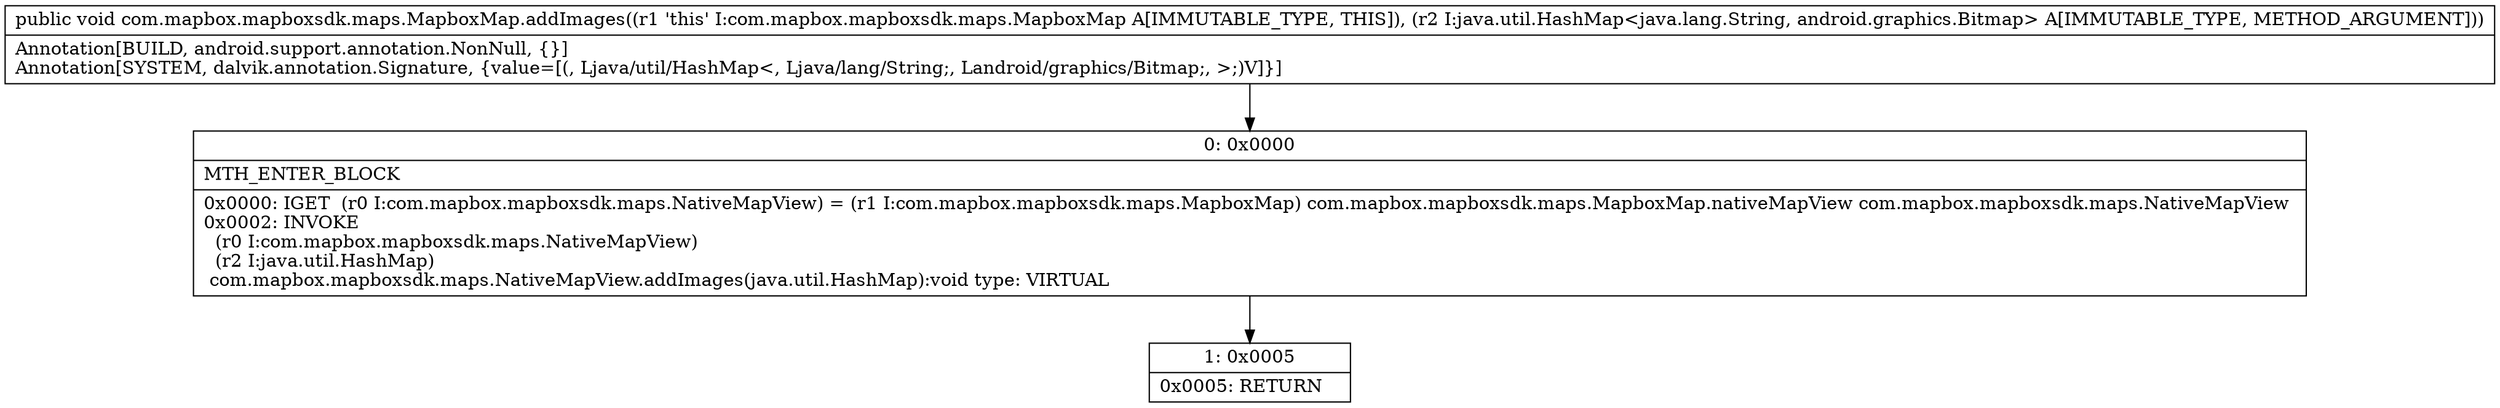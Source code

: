 digraph "CFG forcom.mapbox.mapboxsdk.maps.MapboxMap.addImages(Ljava\/util\/HashMap;)V" {
Node_0 [shape=record,label="{0\:\ 0x0000|MTH_ENTER_BLOCK\l|0x0000: IGET  (r0 I:com.mapbox.mapboxsdk.maps.NativeMapView) = (r1 I:com.mapbox.mapboxsdk.maps.MapboxMap) com.mapbox.mapboxsdk.maps.MapboxMap.nativeMapView com.mapbox.mapboxsdk.maps.NativeMapView \l0x0002: INVOKE  \l  (r0 I:com.mapbox.mapboxsdk.maps.NativeMapView)\l  (r2 I:java.util.HashMap)\l com.mapbox.mapboxsdk.maps.NativeMapView.addImages(java.util.HashMap):void type: VIRTUAL \l}"];
Node_1 [shape=record,label="{1\:\ 0x0005|0x0005: RETURN   \l}"];
MethodNode[shape=record,label="{public void com.mapbox.mapboxsdk.maps.MapboxMap.addImages((r1 'this' I:com.mapbox.mapboxsdk.maps.MapboxMap A[IMMUTABLE_TYPE, THIS]), (r2 I:java.util.HashMap\<java.lang.String, android.graphics.Bitmap\> A[IMMUTABLE_TYPE, METHOD_ARGUMENT]))  | Annotation[BUILD, android.support.annotation.NonNull, \{\}]\lAnnotation[SYSTEM, dalvik.annotation.Signature, \{value=[(, Ljava\/util\/HashMap\<, Ljava\/lang\/String;, Landroid\/graphics\/Bitmap;, \>;)V]\}]\l}"];
MethodNode -> Node_0;
Node_0 -> Node_1;
}

